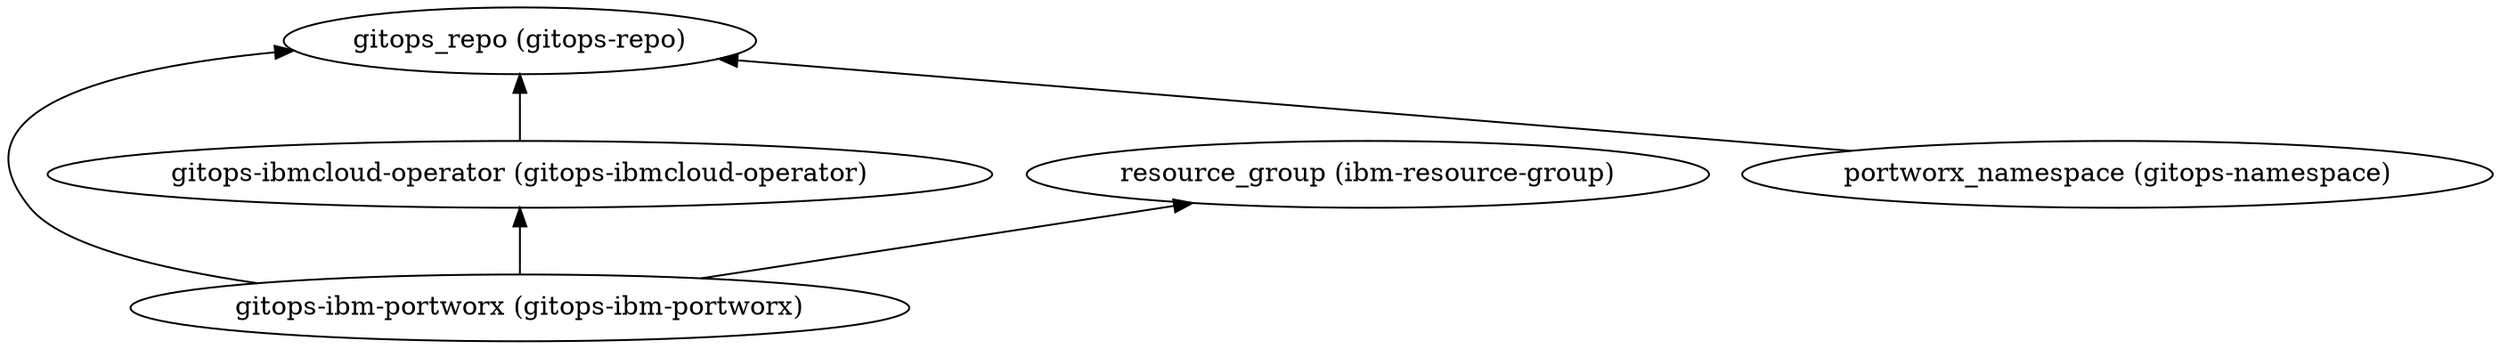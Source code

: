 digraph {
    rankdir="BT"
    "gitops-ibm-portworx (gitops-ibm-portworx)" -> "gitops_repo (gitops-repo)"
"gitops-ibm-portworx (gitops-ibm-portworx)" -> "gitops-ibmcloud-operator (gitops-ibmcloud-operator)"
"gitops-ibm-portworx (gitops-ibm-portworx)" -> "resource_group (ibm-resource-group)"
"gitops-ibm-portworx (gitops-ibm-portworx)"
"gitops_repo (gitops-repo)"
"gitops-ibmcloud-operator (gitops-ibmcloud-operator)" -> "gitops_repo (gitops-repo)"
"gitops-ibmcloud-operator (gitops-ibmcloud-operator)"
"resource_group (ibm-resource-group)"
"portworx_namespace (gitops-namespace)" -> "gitops_repo (gitops-repo)"
"portworx_namespace (gitops-namespace)"
  }